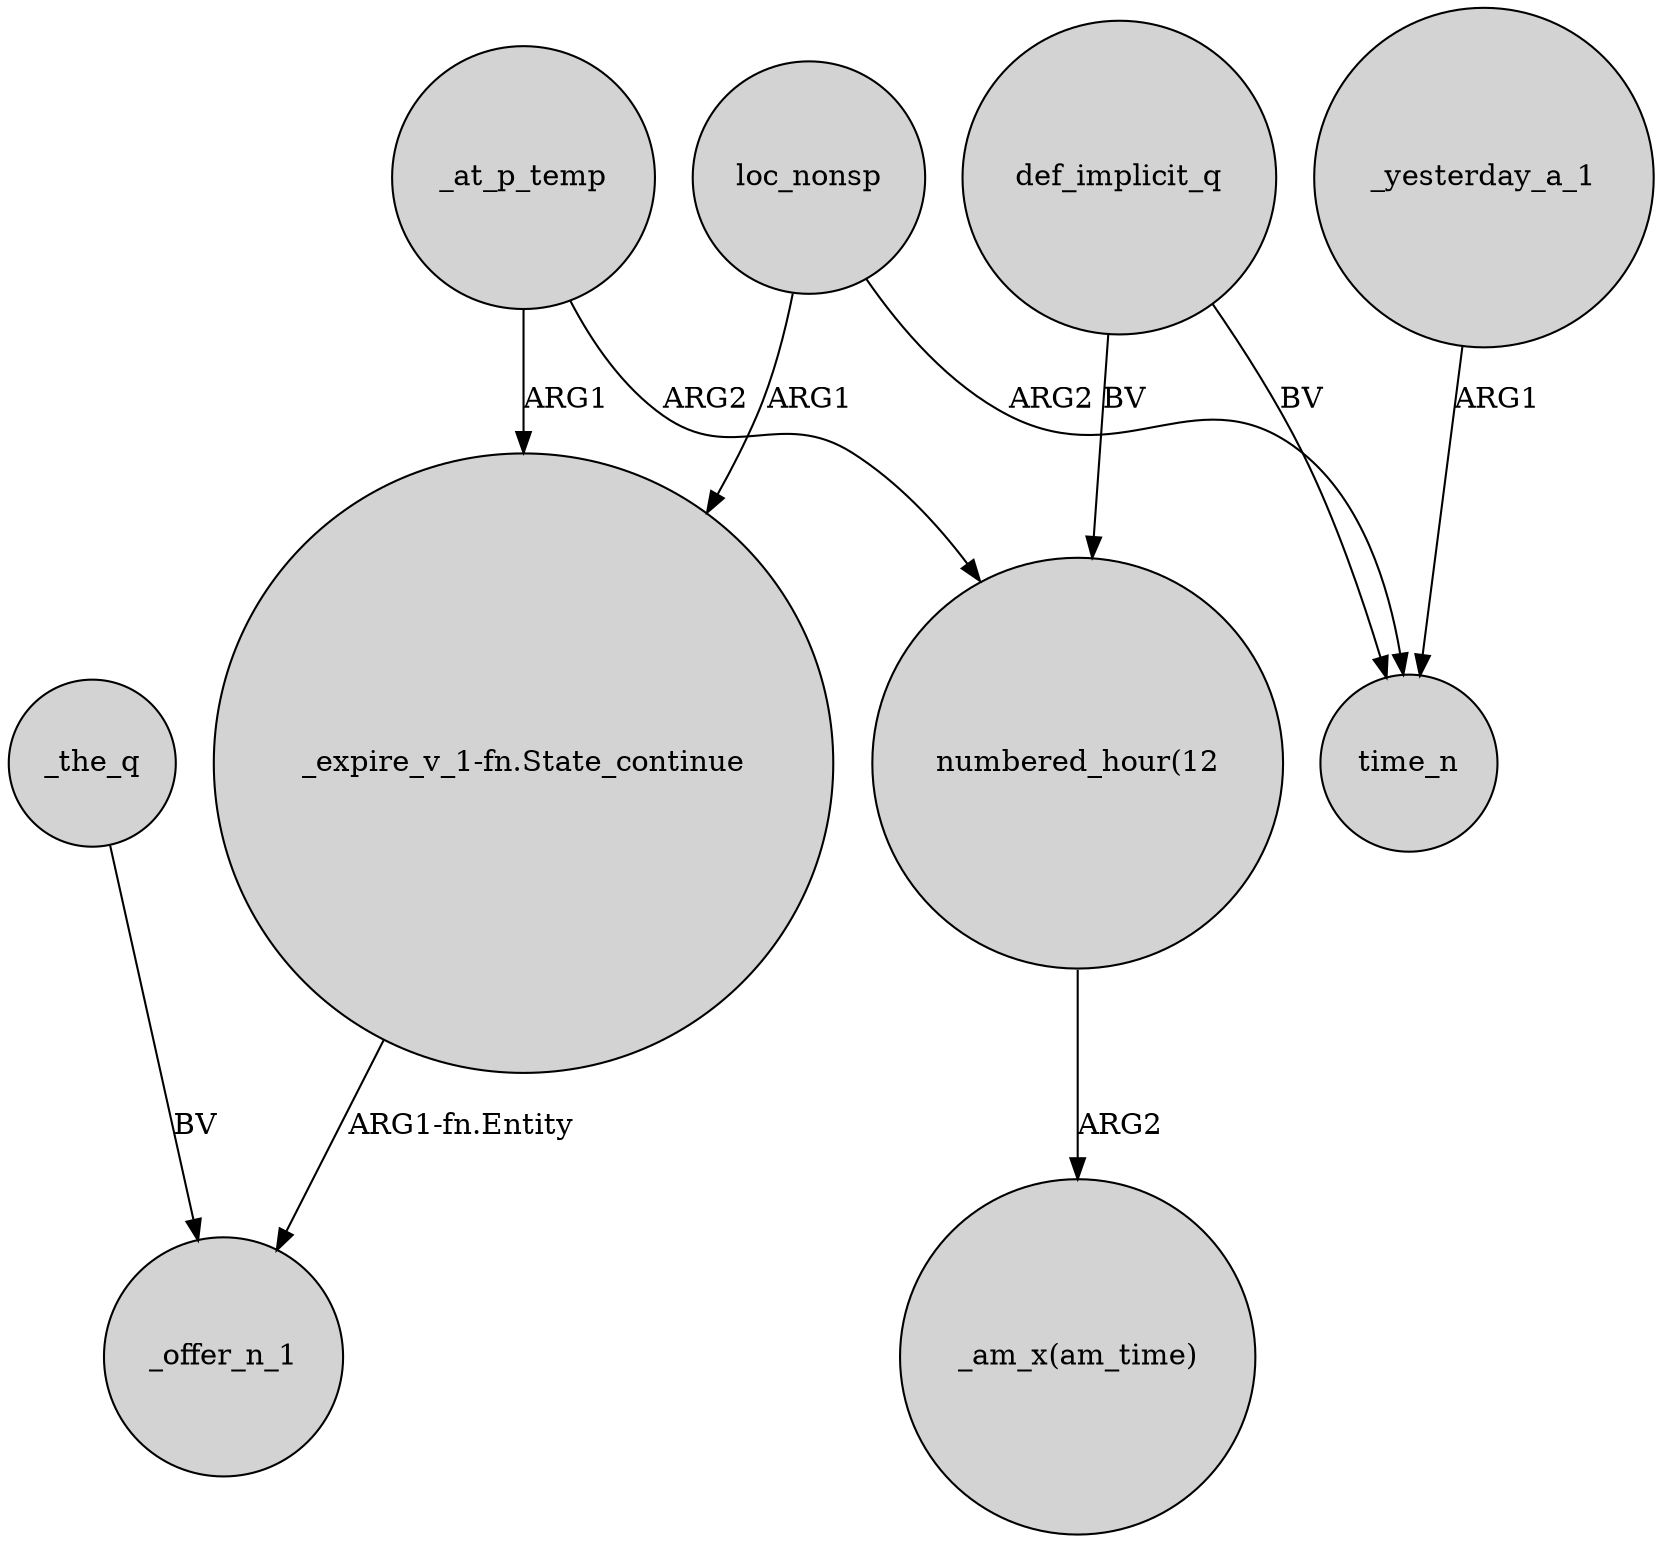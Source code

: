 digraph {
	node [shape=circle style=filled]
	"_expire_v_1-fn.State_continue" -> _offer_n_1 [label="ARG1-fn.Entity"]
	_yesterday_a_1 -> time_n [label=ARG1]
	loc_nonsp -> time_n [label=ARG2]
	def_implicit_q -> time_n [label=BV]
	loc_nonsp -> "_expire_v_1-fn.State_continue" [label=ARG1]
	_at_p_temp -> "_expire_v_1-fn.State_continue" [label=ARG1]
	def_implicit_q -> "numbered_hour(12":"01)" [label=BV]
	_the_q -> _offer_n_1 [label=BV]
	_at_p_temp -> "numbered_hour(12":"01)" [label=ARG2]
	"numbered_hour(12":"01)" -> "_am_x(am_time)" [label=ARG2]
}
